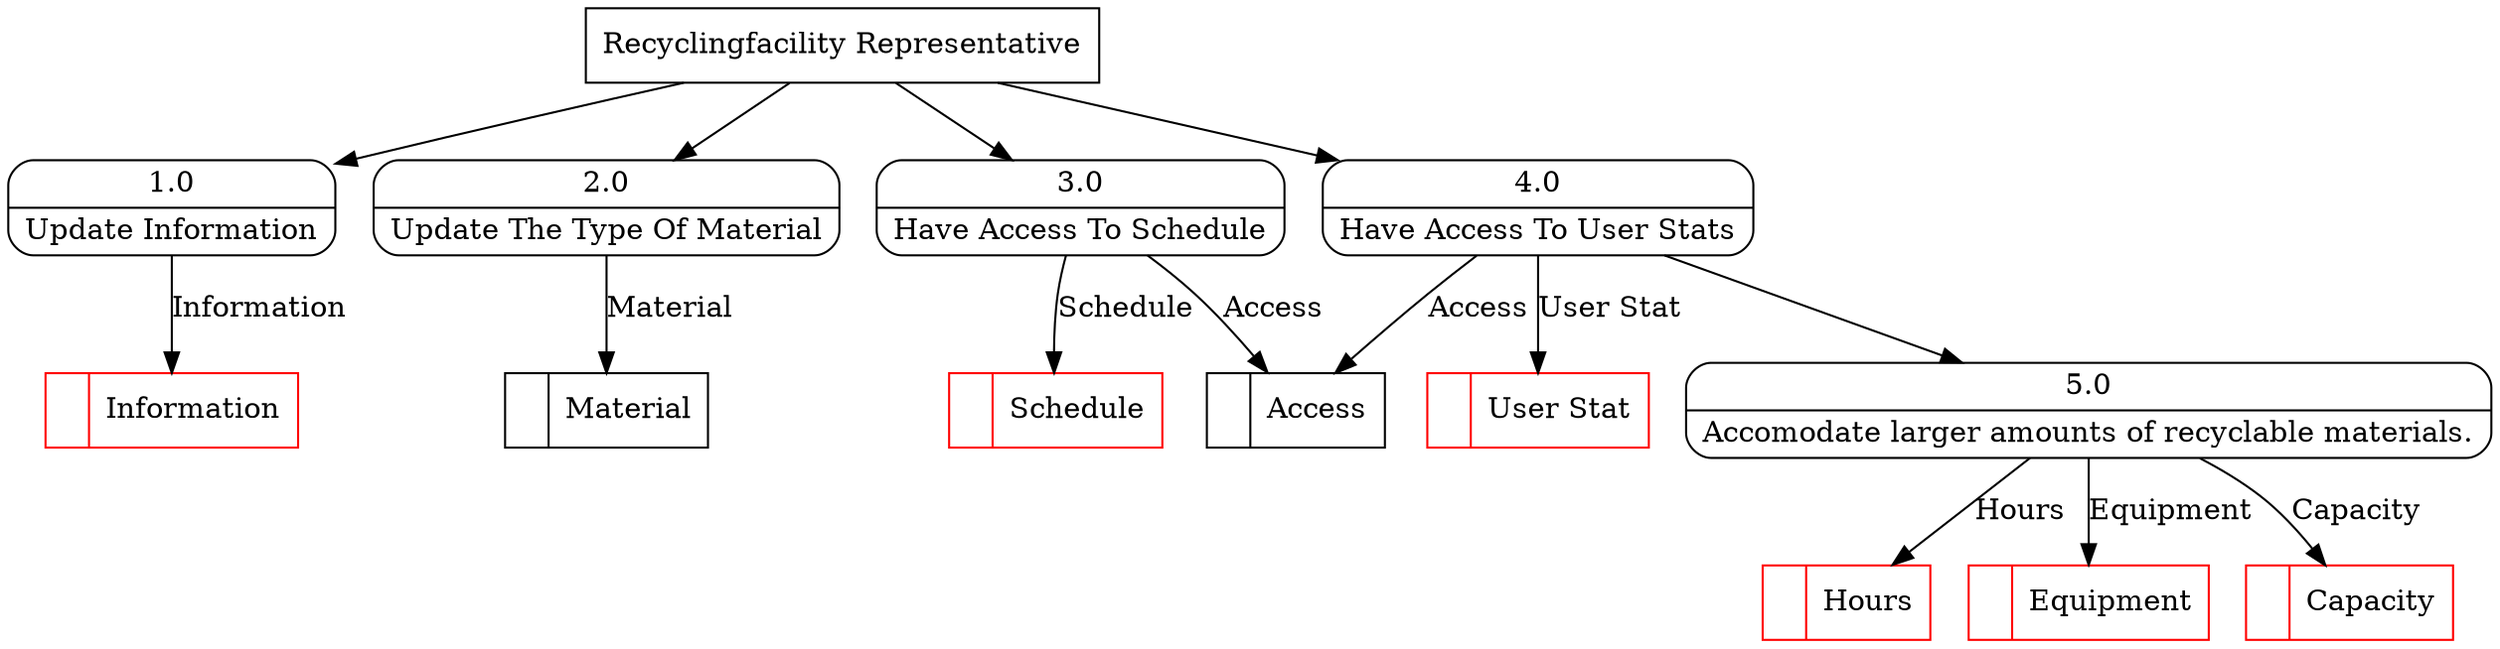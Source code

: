 digraph dfd2{ 
node[shape=record]
200 [label="<f0>  |<f1> Information " color=red];
201 [label="<f0>  |<f1> Material " ];
202 [label="<f0>  |<f1> Access " ];
203 [label="<f0>  |<f1> Schedule " color=red];
204 [label="<f0>  |<f1> User Stat " color=red];
205 [label="Recyclingfacility Representative" shape=box];
206 [label="{<f0> 1.0|<f1> Update Information }" shape=Mrecord];
207 [label="{<f0> 2.0|<f1> Update The Type Of Material }" shape=Mrecord];
208 [label="{<f0> 3.0|<f1> Have Access To Schedule }" shape=Mrecord];
209 [label="{<f0> 4.0|<f1> Have Access To User Stats }" shape=Mrecord];
5 [label="{<f0> 5.0|<f1> Accomodate larger amounts of recyclable materials. }" shape=Mrecord];
209 -> 5
1001 [label="<f0>  |<f1> Hours " color=red];
5 -> 1001 [label="Hours"]
1003 [label="<f0>  |<f1> Equipment " color=red];
5 -> 1003 [label="Equipment"]
1005 [label="<f0>  |<f1> Capacity " color=red];
5 -> 1005 [label="Capacity"]
205 -> 206
205 -> 207
205 -> 208
205 -> 209
206 -> 200 [label="Information"]
207 -> 201 [label="Material"]
208 -> 203 [label="Schedule"]
208 -> 202 [label="Access"]
209 -> 202 [label="Access"]
209 -> 204 [label="User Stat"]
}